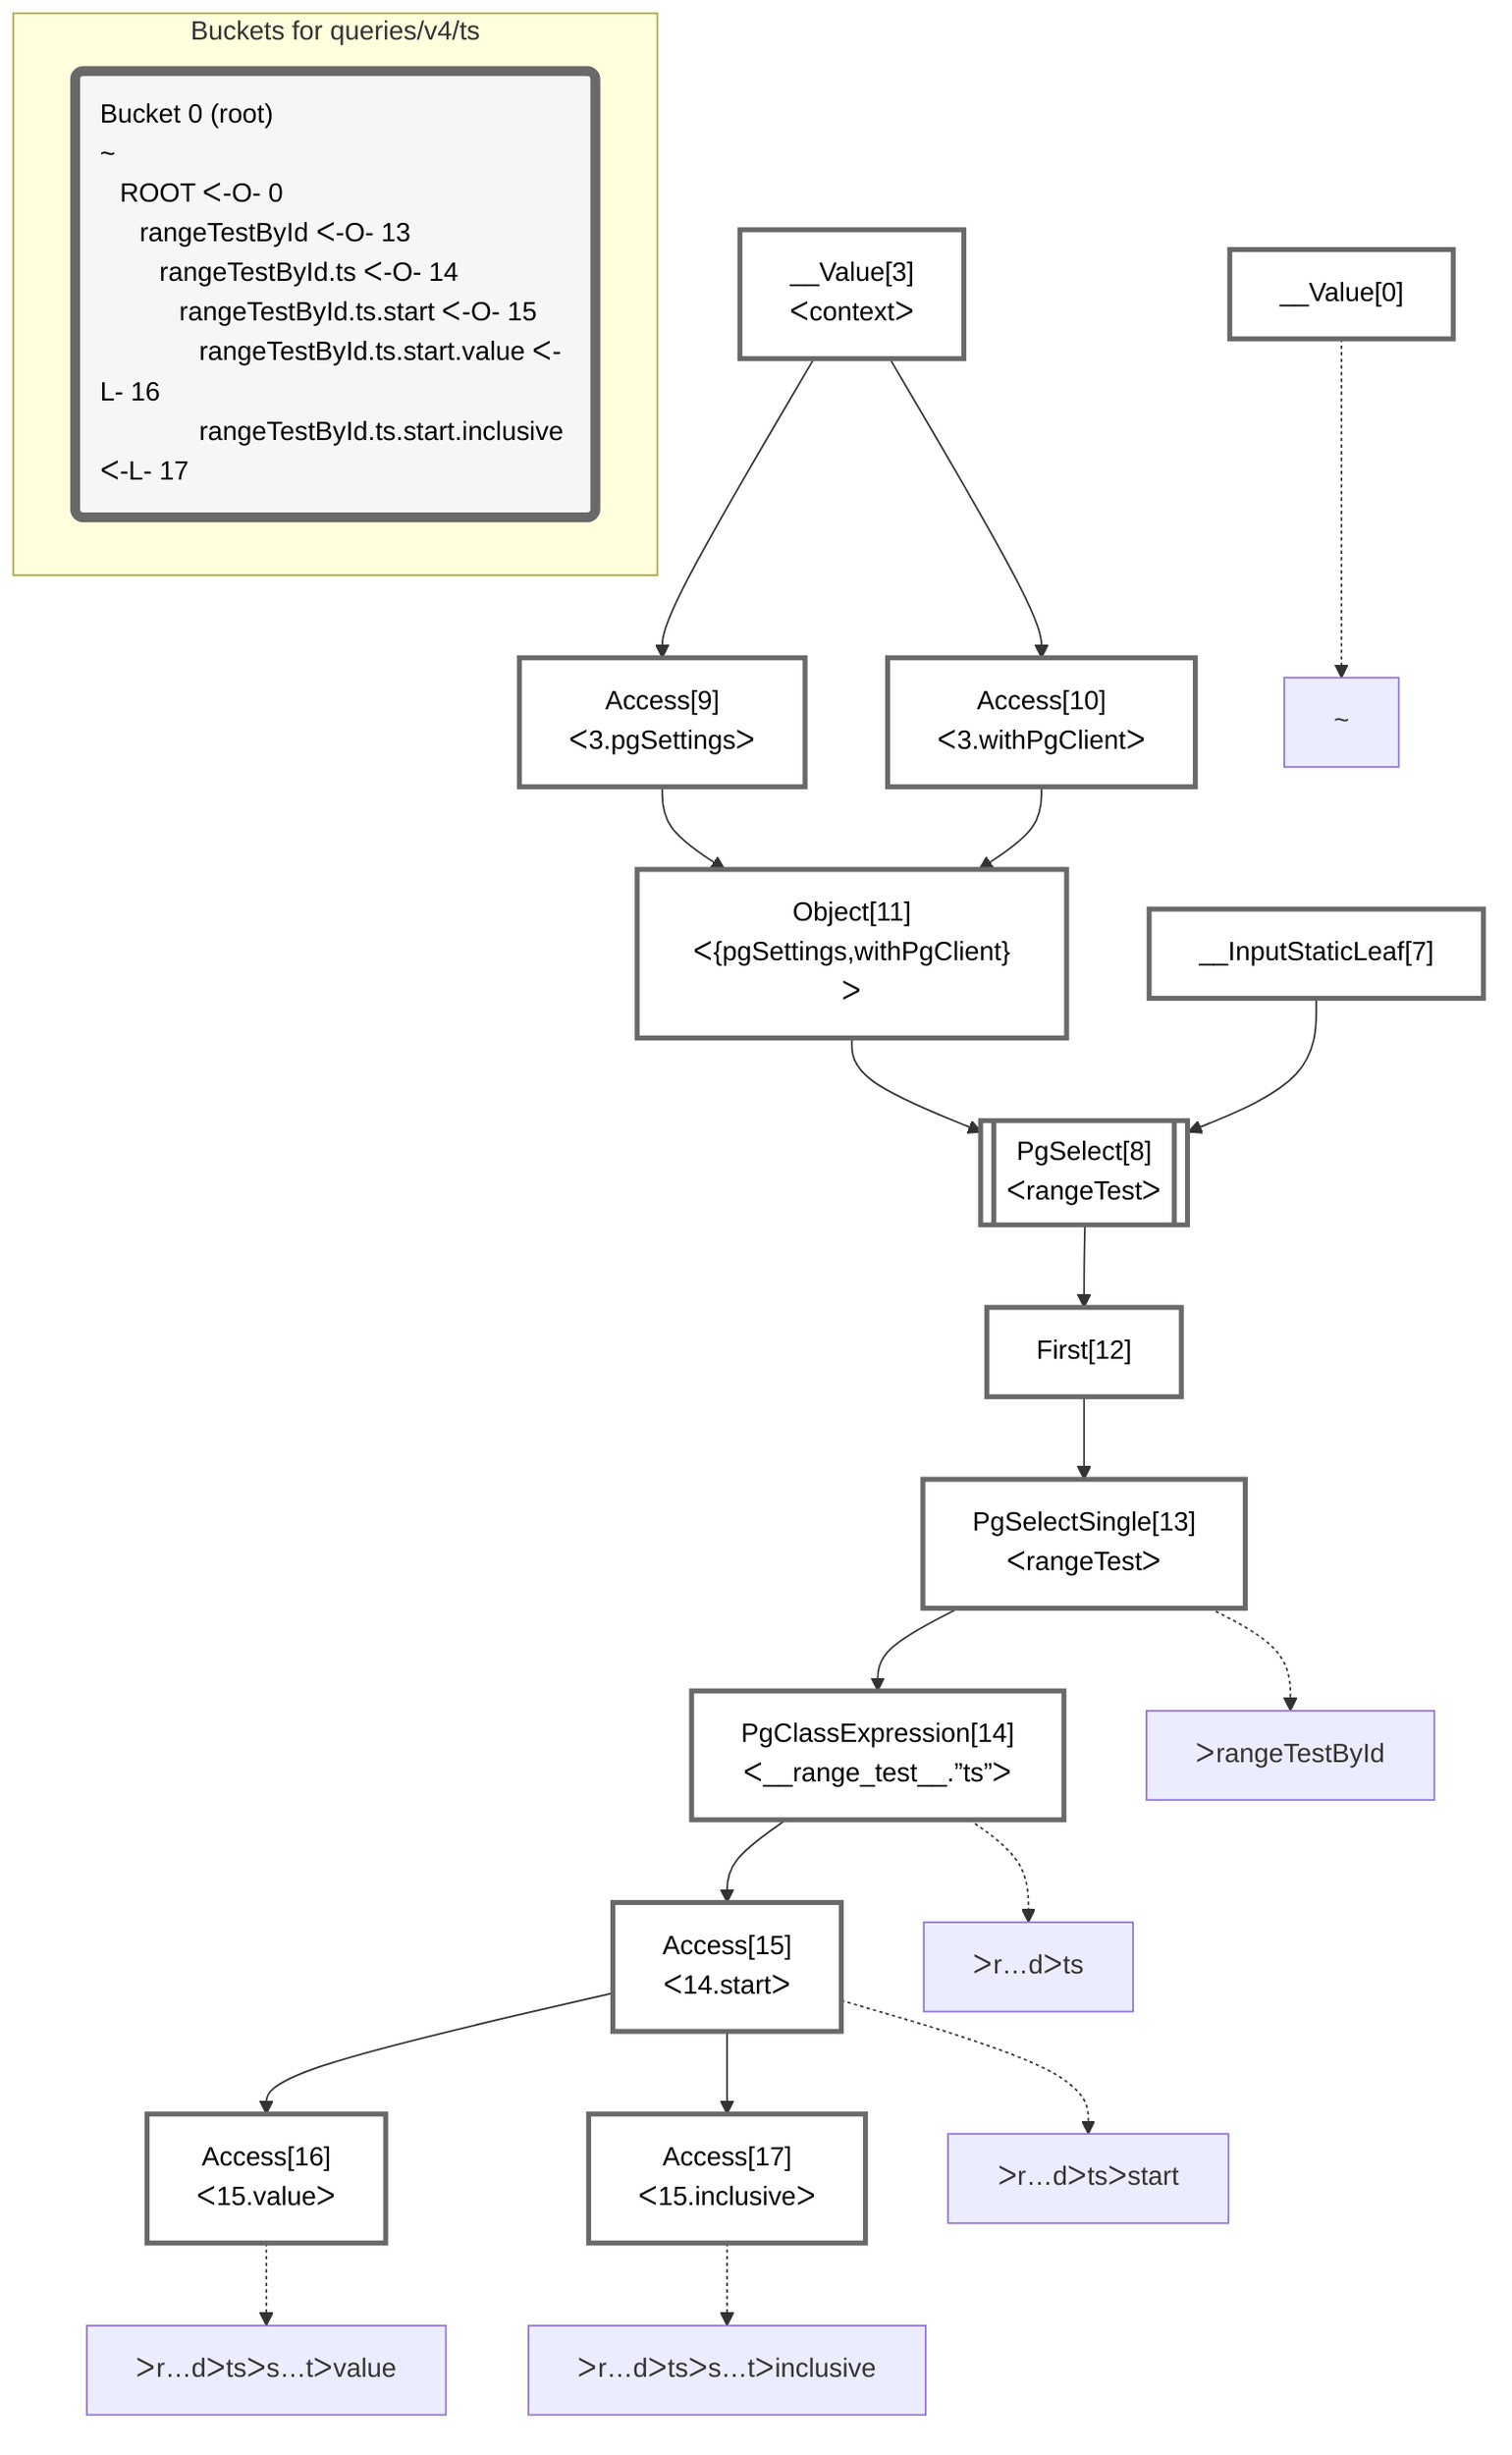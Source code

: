 graph TD
    classDef path fill:#eee,stroke:#000,color:#000
    classDef plan fill:#fff,stroke-width:3px,color:#000
    classDef itemplan fill:#fff,stroke-width:6px,color:#000
    classDef sideeffectplan fill:#f00,stroke-width:6px,color:#000
    classDef bucket fill:#f6f6f6,color:#000,stroke-width:6px,text-align:left


    %% define plans
    __Value0["__Value[0]"]:::plan
    __Value3["__Value[3]<br />ᐸcontextᐳ"]:::plan
    __InputStaticLeaf7["__InputStaticLeaf[7]"]:::plan
    Access9["Access[9]<br />ᐸ3.pgSettingsᐳ"]:::plan
    Access10["Access[10]<br />ᐸ3.withPgClientᐳ"]:::plan
    Object11["Object[11]<br />ᐸ{pgSettings,withPgClient}ᐳ"]:::plan
    PgSelect8[["PgSelect[8]<br />ᐸrangeTestᐳ"]]:::plan
    First12["First[12]"]:::plan
    PgSelectSingle13["PgSelectSingle[13]<br />ᐸrangeTestᐳ"]:::plan
    PgClassExpression14["PgClassExpression[14]<br />ᐸ__range_test__.”ts”ᐳ"]:::plan
    Access15["Access[15]<br />ᐸ14.startᐳ"]:::plan
    Access16["Access[16]<br />ᐸ15.valueᐳ"]:::plan
    Access17["Access[17]<br />ᐸ15.inclusiveᐳ"]:::plan

    %% plan dependencies
    __Value3 --> Access9
    __Value3 --> Access10
    Access9 & Access10 --> Object11
    Object11 & __InputStaticLeaf7 --> PgSelect8
    PgSelect8 --> First12
    First12 --> PgSelectSingle13
    PgSelectSingle13 --> PgClassExpression14
    PgClassExpression14 --> Access15
    Access15 --> Access16
    Access15 --> Access17

    %% plan-to-path relationships
    P0["~"]
    __Value0 -.-> P0
    P13["ᐳrangeTestById"]
    PgSelectSingle13 -.-> P13
    P14["ᐳr…dᐳts"]
    PgClassExpression14 -.-> P14
    P15["ᐳr…dᐳtsᐳstart"]
    Access15 -.-> P15
    P16["ᐳr…dᐳtsᐳs…tᐳvalue"]
    Access16 -.-> P16
    P17["ᐳr…dᐳtsᐳs…tᐳinclusive"]
    Access17 -.-> P17

    subgraph "Buckets for queries/v4/ts"
    Bucket0("Bucket 0 (root)<br />~<br />⠀ROOT ᐸ-O- 0<br />⠀⠀rangeTestById ᐸ-O- 13<br />⠀⠀⠀rangeTestById.ts ᐸ-O- 14<br />⠀⠀⠀⠀rangeTestById.ts.start ᐸ-O- 15<br />⠀⠀⠀⠀⠀rangeTestById.ts.start.value ᐸ-L- 16<br />⠀⠀⠀⠀⠀rangeTestById.ts.start.inclusive ᐸ-L- 17"):::bucket
    classDef bucket0 stroke:#696969
    class Bucket0,__Value0,__Value3,__InputStaticLeaf7,PgSelect8,Access9,Access10,Object11,First12,PgSelectSingle13,PgClassExpression14,Access15,Access16,Access17 bucket0
    end